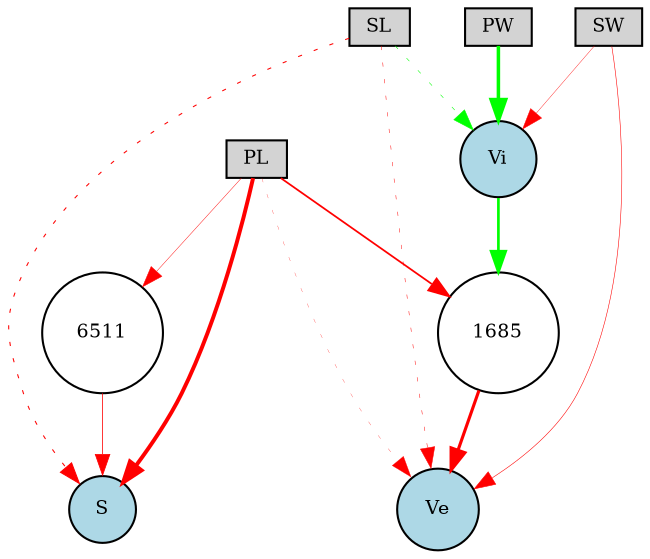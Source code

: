 digraph {
	node [fontsize=9 height=0.2 shape=circle width=0.2]
	SL [fillcolor=lightgray shape=box style=filled]
	SW [fillcolor=lightgray shape=box style=filled]
	PL [fillcolor=lightgray shape=box style=filled]
	PW [fillcolor=lightgray shape=box style=filled]
	S [fillcolor=lightblue style=filled]
	Ve [fillcolor=lightblue style=filled]
	Vi [fillcolor=lightblue style=filled]
	6511 [fillcolor=white style=filled]
	1685 [fillcolor=white style=filled]
	SL -> S [color=red penwidth=0.5071046811966092 style=dotted]
	SL -> Ve [color=red penwidth=0.22892282364252012 style=dotted]
	SL -> Vi [color=green penwidth=0.2630411879153757 style=dotted]
	SW -> Ve [color=red penwidth=0.26658755465431 style=solid]
	PL -> S [color=red penwidth=1.8982249477176136 style=solid]
	PL -> Ve [color=red penwidth=0.1268016209053876 style=dotted]
	PW -> Vi [color=green penwidth=1.6831685972072377 style=solid]
	PL -> 1685 [color=red penwidth=0.8420743802299675 style=solid]
	1685 -> Ve [color=red penwidth=1.5039244961566878 style=solid]
	Vi -> 1685 [color=green penwidth=1.2845643716883297 style=solid]
	PL -> 6511 [color=red penwidth=0.2105078017546599 style=solid]
	6511 -> S [color=red penwidth=0.3757522824752164 style=solid]
	SW -> Vi [color=red penwidth=0.18555577189983974 style=solid]
}
